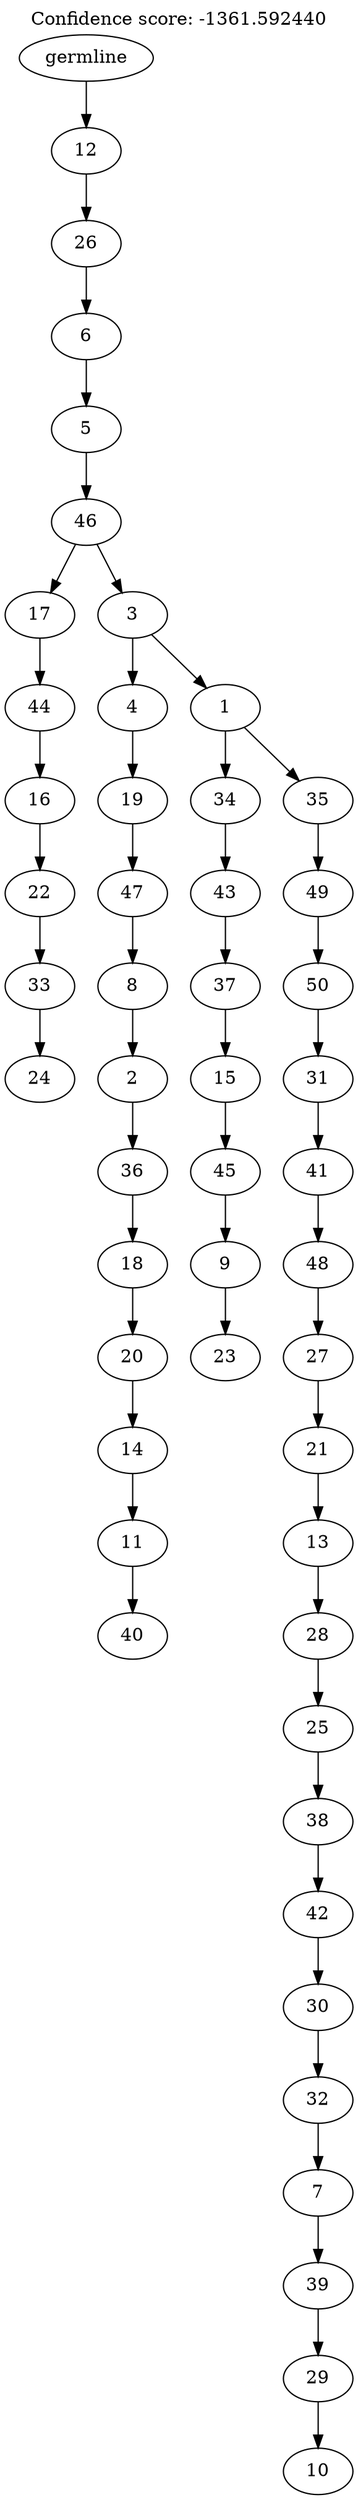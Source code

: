 digraph g {
	"49" -> "50";
	"50" [label="24"];
	"48" -> "49";
	"49" [label="33"];
	"47" -> "48";
	"48" [label="22"];
	"46" -> "47";
	"47" [label="16"];
	"45" -> "46";
	"46" [label="44"];
	"43" -> "44";
	"44" [label="40"];
	"42" -> "43";
	"43" [label="11"];
	"41" -> "42";
	"42" [label="14"];
	"40" -> "41";
	"41" [label="20"];
	"39" -> "40";
	"40" [label="18"];
	"38" -> "39";
	"39" [label="36"];
	"37" -> "38";
	"38" [label="2"];
	"36" -> "37";
	"37" [label="8"];
	"35" -> "36";
	"36" [label="47"];
	"34" -> "35";
	"35" [label="19"];
	"32" -> "33";
	"33" [label="23"];
	"31" -> "32";
	"32" [label="9"];
	"30" -> "31";
	"31" [label="45"];
	"29" -> "30";
	"30" [label="15"];
	"28" -> "29";
	"29" [label="37"];
	"27" -> "28";
	"28" [label="43"];
	"25" -> "26";
	"26" [label="10"];
	"24" -> "25";
	"25" [label="29"];
	"23" -> "24";
	"24" [label="39"];
	"22" -> "23";
	"23" [label="7"];
	"21" -> "22";
	"22" [label="32"];
	"20" -> "21";
	"21" [label="30"];
	"19" -> "20";
	"20" [label="42"];
	"18" -> "19";
	"19" [label="38"];
	"17" -> "18";
	"18" [label="25"];
	"16" -> "17";
	"17" [label="28"];
	"15" -> "16";
	"16" [label="13"];
	"14" -> "15";
	"15" [label="21"];
	"13" -> "14";
	"14" [label="27"];
	"12" -> "13";
	"13" [label="48"];
	"11" -> "12";
	"12" [label="41"];
	"10" -> "11";
	"11" [label="31"];
	"9" -> "10";
	"10" [label="50"];
	"8" -> "9";
	"9" [label="49"];
	"7" -> "8";
	"8" [label="35"];
	"7" -> "27";
	"27" [label="34"];
	"6" -> "7";
	"7" [label="1"];
	"6" -> "34";
	"34" [label="4"];
	"5" -> "6";
	"6" [label="3"];
	"5" -> "45";
	"45" [label="17"];
	"4" -> "5";
	"5" [label="46"];
	"3" -> "4";
	"4" [label="5"];
	"2" -> "3";
	"3" [label="6"];
	"1" -> "2";
	"2" [label="26"];
	"0" -> "1";
	"1" [label="12"];
	"0" [label="germline"];
	labelloc="t";
	label="Confidence score: -1361.592440";
}
